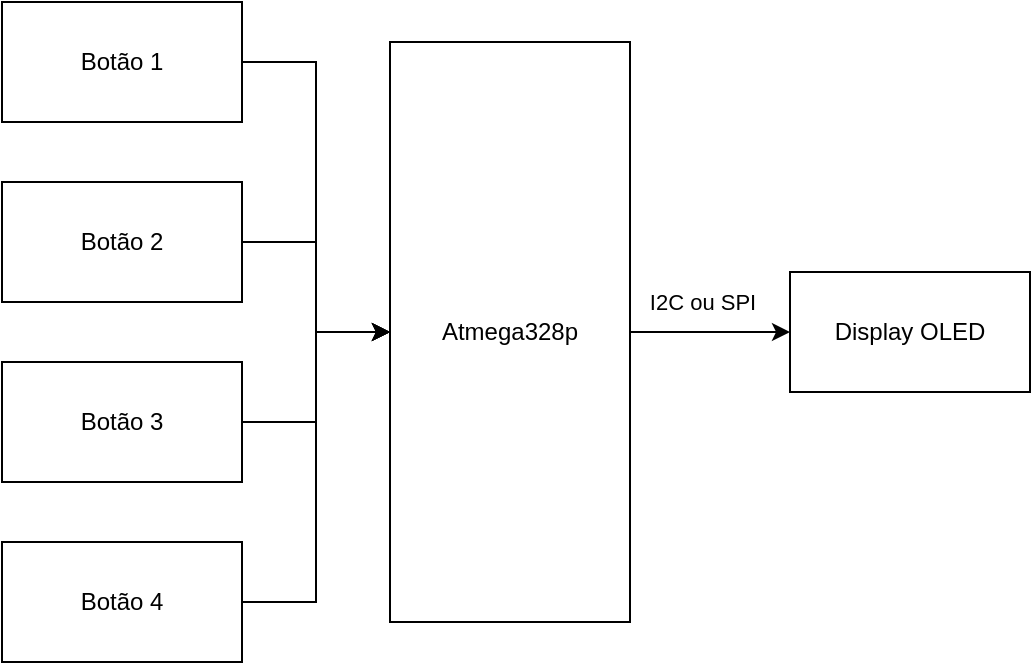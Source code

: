 <mxfile version="24.7.17">
  <diagram id="C5RBs43oDa-KdzZeNtuy" name="Page-1">
    <mxGraphModel dx="839" dy="489" grid="1" gridSize="10" guides="1" tooltips="1" connect="1" arrows="1" fold="1" page="1" pageScale="1" pageWidth="827" pageHeight="1169" math="0" shadow="0">
      <root>
        <mxCell id="WIyWlLk6GJQsqaUBKTNV-0" />
        <mxCell id="WIyWlLk6GJQsqaUBKTNV-1" parent="WIyWlLk6GJQsqaUBKTNV-0" />
        <mxCell id="ndUPrN46B4jrnN9Xzy0K-12" value="" style="edgeStyle=orthogonalEdgeStyle;rounded=0;orthogonalLoop=1;jettySize=auto;html=1;" edge="1" parent="WIyWlLk6GJQsqaUBKTNV-1" source="ndUPrN46B4jrnN9Xzy0K-0" target="ndUPrN46B4jrnN9Xzy0K-11">
          <mxGeometry relative="1" as="geometry" />
        </mxCell>
        <mxCell id="ndUPrN46B4jrnN9Xzy0K-13" value="I2C ou SPI" style="edgeLabel;html=1;align=center;verticalAlign=middle;resizable=0;points=[];" vertex="1" connectable="0" parent="ndUPrN46B4jrnN9Xzy0K-12">
          <mxGeometry x="-0.275" y="-3" relative="1" as="geometry">
            <mxPoint x="7" y="-18" as="offset" />
          </mxGeometry>
        </mxCell>
        <mxCell id="ndUPrN46B4jrnN9Xzy0K-0" value="Atmega328p" style="rounded=0;whiteSpace=wrap;html=1;" vertex="1" parent="WIyWlLk6GJQsqaUBKTNV-1">
          <mxGeometry x="294" y="70" width="120" height="290" as="geometry" />
        </mxCell>
        <mxCell id="ndUPrN46B4jrnN9Xzy0K-7" value="" style="edgeStyle=orthogonalEdgeStyle;rounded=0;orthogonalLoop=1;jettySize=auto;html=1;" edge="1" parent="WIyWlLk6GJQsqaUBKTNV-1" source="ndUPrN46B4jrnN9Xzy0K-1" target="ndUPrN46B4jrnN9Xzy0K-0">
          <mxGeometry relative="1" as="geometry" />
        </mxCell>
        <mxCell id="ndUPrN46B4jrnN9Xzy0K-1" value="Botão 1" style="rounded=0;whiteSpace=wrap;html=1;" vertex="1" parent="WIyWlLk6GJQsqaUBKTNV-1">
          <mxGeometry x="100" y="50" width="120" height="60" as="geometry" />
        </mxCell>
        <mxCell id="ndUPrN46B4jrnN9Xzy0K-8" value="" style="edgeStyle=orthogonalEdgeStyle;rounded=0;orthogonalLoop=1;jettySize=auto;html=1;" edge="1" parent="WIyWlLk6GJQsqaUBKTNV-1" source="ndUPrN46B4jrnN9Xzy0K-4" target="ndUPrN46B4jrnN9Xzy0K-0">
          <mxGeometry relative="1" as="geometry" />
        </mxCell>
        <mxCell id="ndUPrN46B4jrnN9Xzy0K-4" value="Botão 2" style="rounded=0;whiteSpace=wrap;html=1;" vertex="1" parent="WIyWlLk6GJQsqaUBKTNV-1">
          <mxGeometry x="100" y="140" width="120" height="60" as="geometry" />
        </mxCell>
        <mxCell id="ndUPrN46B4jrnN9Xzy0K-9" value="" style="edgeStyle=orthogonalEdgeStyle;rounded=0;orthogonalLoop=1;jettySize=auto;html=1;" edge="1" parent="WIyWlLk6GJQsqaUBKTNV-1" source="ndUPrN46B4jrnN9Xzy0K-5" target="ndUPrN46B4jrnN9Xzy0K-0">
          <mxGeometry relative="1" as="geometry" />
        </mxCell>
        <mxCell id="ndUPrN46B4jrnN9Xzy0K-5" value="Botão 3" style="rounded=0;whiteSpace=wrap;html=1;" vertex="1" parent="WIyWlLk6GJQsqaUBKTNV-1">
          <mxGeometry x="100" y="230" width="120" height="60" as="geometry" />
        </mxCell>
        <mxCell id="ndUPrN46B4jrnN9Xzy0K-10" value="" style="edgeStyle=orthogonalEdgeStyle;rounded=0;orthogonalLoop=1;jettySize=auto;html=1;" edge="1" parent="WIyWlLk6GJQsqaUBKTNV-1" source="ndUPrN46B4jrnN9Xzy0K-6" target="ndUPrN46B4jrnN9Xzy0K-0">
          <mxGeometry relative="1" as="geometry" />
        </mxCell>
        <mxCell id="ndUPrN46B4jrnN9Xzy0K-6" value="Botão 4" style="rounded=0;whiteSpace=wrap;html=1;" vertex="1" parent="WIyWlLk6GJQsqaUBKTNV-1">
          <mxGeometry x="100" y="320" width="120" height="60" as="geometry" />
        </mxCell>
        <mxCell id="ndUPrN46B4jrnN9Xzy0K-11" value="Display OLED" style="whiteSpace=wrap;html=1;rounded=0;" vertex="1" parent="WIyWlLk6GJQsqaUBKTNV-1">
          <mxGeometry x="494" y="185" width="120" height="60" as="geometry" />
        </mxCell>
      </root>
    </mxGraphModel>
  </diagram>
</mxfile>
